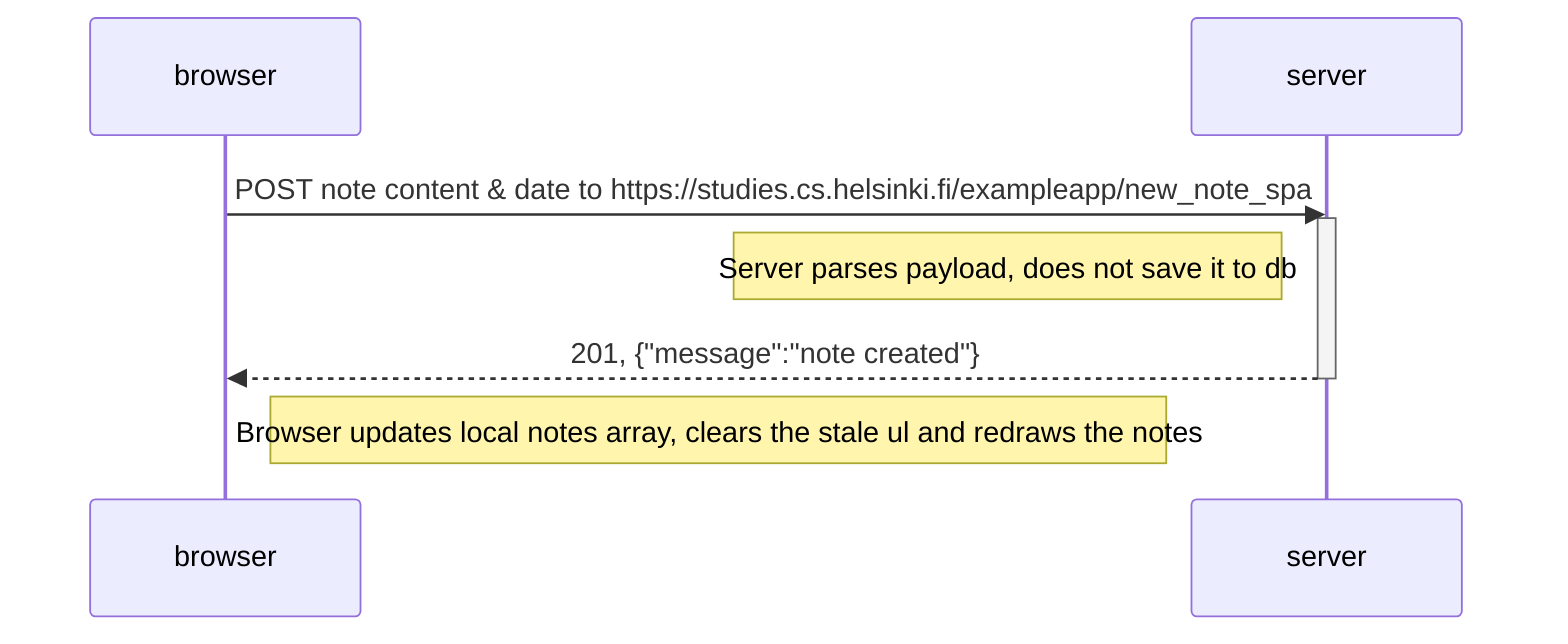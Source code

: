 sequenceDiagram
    participant browser
    participant server

    browser->>server: POST note content & date to https://studies.cs.helsinki.fi/exampleapp/new_note_spa
    activate server

    Note left of server: Server parses payload, does not save it to db

    server-->>browser: 201, {"message":"note created"}
    deactivate server

    Note right of browser: Browser updates local notes array, clears the stale ul and redraws the notes